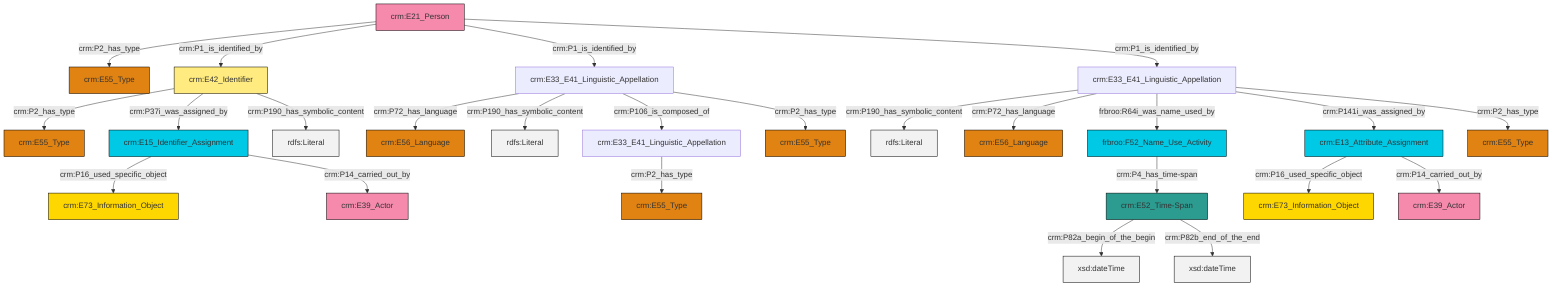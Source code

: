 graph TD
classDef Literal fill:#f2f2f2,stroke:#000000;
classDef CRM_Entity fill:#FFFFFF,stroke:#000000;
classDef Temporal_Entity fill:#00C9E6, stroke:#000000;
classDef Type fill:#E18312, stroke:#000000;
classDef Time-Span fill:#2C9C91, stroke:#000000;
classDef Appellation fill:#FFEB7F, stroke:#000000;
classDef Place fill:#008836, stroke:#000000;
classDef Persistent_Item fill:#B266B2, stroke:#000000;
classDef Conceptual_Object fill:#FFD700, stroke:#000000;
classDef Physical_Thing fill:#D2B48C, stroke:#000000;
classDef Actor fill:#f58aad, stroke:#000000;
classDef PC_Classes fill:#4ce600, stroke:#000000;
classDef Multi fill:#cccccc,stroke:#000000;

0["crm:E15_Identifier_Assignment"]:::Temporal_Entity -->|crm:P16_used_specific_object| 6["crm:E73_Information_Object"]:::Conceptual_Object
4["crm:E13_Attribute_Assignment"]:::Temporal_Entity -->|crm:P16_used_specific_object| 9["crm:E73_Information_Object"]:::Conceptual_Object
10["crm:E52_Time-Span"]:::Time-Span -->|crm:P82a_begin_of_the_begin| 11[xsd:dateTime]:::Literal
4["crm:E13_Attribute_Assignment"]:::Temporal_Entity -->|crm:P14_carried_out_by| 14["crm:E39_Actor"]:::Actor
18["crm:E33_E41_Linguistic_Appellation"]:::Default -->|crm:P190_has_symbolic_content| 19[rdfs:Literal]:::Literal
18["crm:E33_E41_Linguistic_Appellation"]:::Default -->|crm:P72_has_language| 20["crm:E56_Language"]:::Type
24["crm:E33_E41_Linguistic_Appellation"]:::Default -->|crm:P72_has_language| 25["crm:E56_Language"]:::Type
2["crm:E21_Person"]:::Actor -->|crm:P2_has_type| 12["crm:E55_Type"]:::Type
26["crm:E42_Identifier"]:::Appellation -->|crm:P2_has_type| 27["crm:E55_Type"]:::Type
26["crm:E42_Identifier"]:::Appellation -->|crm:P37i_was_assigned_by| 0["crm:E15_Identifier_Assignment"]:::Temporal_Entity
24["crm:E33_E41_Linguistic_Appellation"]:::Default -->|crm:P190_has_symbolic_content| 34[rdfs:Literal]:::Literal
26["crm:E42_Identifier"]:::Appellation -->|crm:P190_has_symbolic_content| 35[rdfs:Literal]:::Literal
18["crm:E33_E41_Linguistic_Appellation"]:::Default -->|frbroo:R64i_was_name_used_by| 15["frbroo:F52_Name_Use_Activity"]:::Temporal_Entity
15["frbroo:F52_Name_Use_Activity"]:::Temporal_Entity -->|crm:P4_has_time-span| 10["crm:E52_Time-Span"]:::Time-Span
2["crm:E21_Person"]:::Actor -->|crm:P1_is_identified_by| 26["crm:E42_Identifier"]:::Appellation
2["crm:E21_Person"]:::Actor -->|crm:P1_is_identified_by| 24["crm:E33_E41_Linguistic_Appellation"]:::Default
18["crm:E33_E41_Linguistic_Appellation"]:::Default -->|crm:P141i_was_assigned_by| 4["crm:E13_Attribute_Assignment"]:::Temporal_Entity
22["crm:E33_E41_Linguistic_Appellation"]:::Default -->|crm:P2_has_type| 41["crm:E55_Type"]:::Type
18["crm:E33_E41_Linguistic_Appellation"]:::Default -->|crm:P2_has_type| 7["crm:E55_Type"]:::Type
2["crm:E21_Person"]:::Actor -->|crm:P1_is_identified_by| 18["crm:E33_E41_Linguistic_Appellation"]:::Default
24["crm:E33_E41_Linguistic_Appellation"]:::Default -->|crm:P106_is_composed_of| 22["crm:E33_E41_Linguistic_Appellation"]:::Default
10["crm:E52_Time-Span"]:::Time-Span -->|crm:P82b_end_of_the_end| 45[xsd:dateTime]:::Literal
24["crm:E33_E41_Linguistic_Appellation"]:::Default -->|crm:P2_has_type| 30["crm:E55_Type"]:::Type
0["crm:E15_Identifier_Assignment"]:::Temporal_Entity -->|crm:P14_carried_out_by| 37["crm:E39_Actor"]:::Actor
